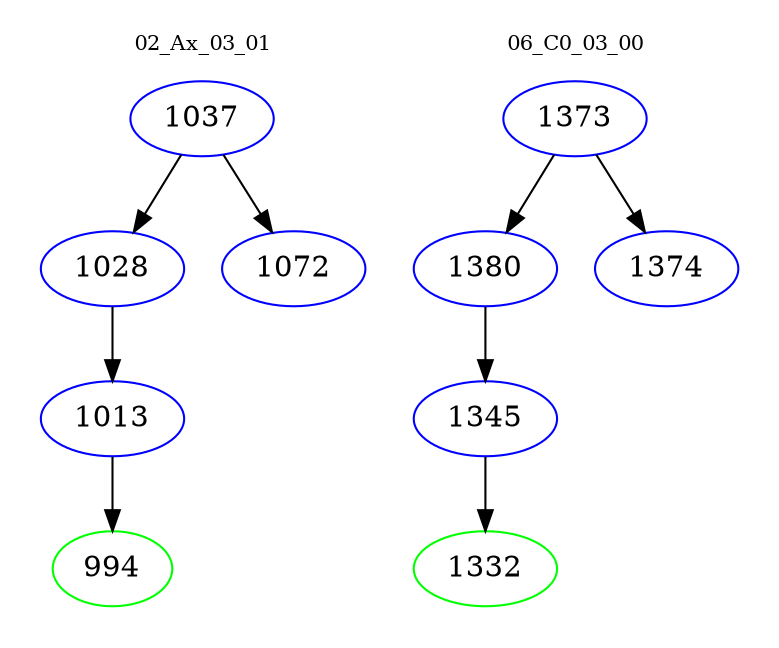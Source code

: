digraph{
subgraph cluster_0 {
color = white
label = "02_Ax_03_01";
fontsize=10;
T0_1037 [label="1037", color="blue"]
T0_1037 -> T0_1028 [color="black"]
T0_1028 [label="1028", color="blue"]
T0_1028 -> T0_1013 [color="black"]
T0_1013 [label="1013", color="blue"]
T0_1013 -> T0_994 [color="black"]
T0_994 [label="994", color="green"]
T0_1037 -> T0_1072 [color="black"]
T0_1072 [label="1072", color="blue"]
}
subgraph cluster_1 {
color = white
label = "06_C0_03_00";
fontsize=10;
T1_1373 [label="1373", color="blue"]
T1_1373 -> T1_1380 [color="black"]
T1_1380 [label="1380", color="blue"]
T1_1380 -> T1_1345 [color="black"]
T1_1345 [label="1345", color="blue"]
T1_1345 -> T1_1332 [color="black"]
T1_1332 [label="1332", color="green"]
T1_1373 -> T1_1374 [color="black"]
T1_1374 [label="1374", color="blue"]
}
}
